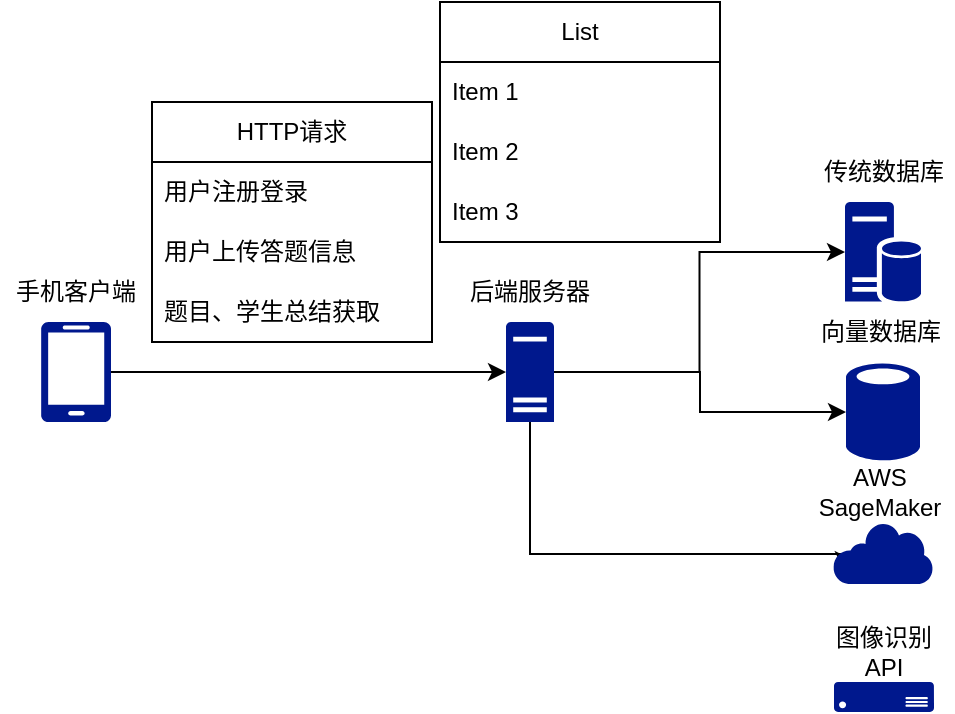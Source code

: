 <mxfile version="21.7.2" type="github">
  <diagram name="第 1 页" id="Q6WJvl4ahNPjO96IyAwh">
    <mxGraphModel dx="1562" dy="854" grid="1" gridSize="10" guides="1" tooltips="1" connect="1" arrows="1" fold="1" page="1" pageScale="1" pageWidth="827" pageHeight="1169" math="0" shadow="0">
      <root>
        <mxCell id="0" />
        <mxCell id="1" parent="0" />
        <mxCell id="kGa6kW-DvR6jlH-76jpg-5" value="手机客户端" style="text;html=1;strokeColor=none;fillColor=none;align=center;verticalAlign=middle;whiteSpace=wrap;rounded=0;" vertex="1" parent="1">
          <mxGeometry x="60" y="250" width="76" height="30" as="geometry" />
        </mxCell>
        <mxCell id="kGa6kW-DvR6jlH-76jpg-12" style="edgeStyle=orthogonalEdgeStyle;rounded=0;orthogonalLoop=1;jettySize=auto;html=1;entryX=0;entryY=0.5;entryDx=0;entryDy=0;entryPerimeter=0;" edge="1" parent="1" source="kGa6kW-DvR6jlH-76jpg-6" target="kGa6kW-DvR6jlH-76jpg-8">
          <mxGeometry relative="1" as="geometry" />
        </mxCell>
        <mxCell id="kGa6kW-DvR6jlH-76jpg-14" style="edgeStyle=orthogonalEdgeStyle;rounded=0;orthogonalLoop=1;jettySize=auto;html=1;entryX=0;entryY=0.5;entryDx=0;entryDy=0;entryPerimeter=0;" edge="1" parent="1" source="kGa6kW-DvR6jlH-76jpg-6" target="kGa6kW-DvR6jlH-76jpg-9">
          <mxGeometry relative="1" as="geometry" />
        </mxCell>
        <mxCell id="kGa6kW-DvR6jlH-76jpg-15" style="edgeStyle=orthogonalEdgeStyle;rounded=0;orthogonalLoop=1;jettySize=auto;html=1;entryX=0.106;entryY=0.761;entryDx=0;entryDy=0;entryPerimeter=0;" edge="1" parent="1" source="kGa6kW-DvR6jlH-76jpg-6" target="kGa6kW-DvR6jlH-76jpg-10">
          <mxGeometry relative="1" as="geometry">
            <Array as="points">
              <mxPoint x="325" y="396" />
              <mxPoint x="482" y="396" />
            </Array>
          </mxGeometry>
        </mxCell>
        <mxCell id="kGa6kW-DvR6jlH-76jpg-6" value="" style="sketch=0;aspect=fixed;pointerEvents=1;shadow=0;dashed=0;html=1;strokeColor=none;labelPosition=center;verticalLabelPosition=bottom;verticalAlign=top;align=center;fillColor=#00188D;shape=mxgraph.mscae.enterprise.server_generic" vertex="1" parent="1">
          <mxGeometry x="313" y="280" width="24" height="50" as="geometry" />
        </mxCell>
        <mxCell id="kGa6kW-DvR6jlH-76jpg-11" style="edgeStyle=orthogonalEdgeStyle;rounded=0;orthogonalLoop=1;jettySize=auto;html=1;entryX=0;entryY=0.5;entryDx=0;entryDy=0;entryPerimeter=0;" edge="1" parent="1" source="kGa6kW-DvR6jlH-76jpg-7" target="kGa6kW-DvR6jlH-76jpg-6">
          <mxGeometry relative="1" as="geometry" />
        </mxCell>
        <mxCell id="kGa6kW-DvR6jlH-76jpg-7" value="" style="sketch=0;aspect=fixed;pointerEvents=1;shadow=0;dashed=0;html=1;strokeColor=none;labelPosition=center;verticalLabelPosition=bottom;verticalAlign=top;align=center;fillColor=#00188D;shape=mxgraph.azure.mobile" vertex="1" parent="1">
          <mxGeometry x="80.5" y="280" width="35" height="50" as="geometry" />
        </mxCell>
        <mxCell id="kGa6kW-DvR6jlH-76jpg-8" value="" style="sketch=0;aspect=fixed;pointerEvents=1;shadow=0;dashed=0;html=1;strokeColor=none;labelPosition=center;verticalLabelPosition=bottom;verticalAlign=top;align=center;fillColor=#00188D;shape=mxgraph.mscae.enterprise.database_server" vertex="1" parent="1">
          <mxGeometry x="482.5" y="220" width="38" height="50" as="geometry" />
        </mxCell>
        <mxCell id="kGa6kW-DvR6jlH-76jpg-9" value="" style="sketch=0;aspect=fixed;pointerEvents=1;shadow=0;dashed=0;html=1;strokeColor=none;labelPosition=center;verticalLabelPosition=bottom;verticalAlign=top;align=center;fillColor=#00188D;shape=mxgraph.mscae.enterprise.database_generic" vertex="1" parent="1">
          <mxGeometry x="483" y="300" width="37" height="50" as="geometry" />
        </mxCell>
        <mxCell id="kGa6kW-DvR6jlH-76jpg-10" value="" style="sketch=0;aspect=fixed;pointerEvents=1;shadow=0;dashed=0;html=1;strokeColor=none;labelPosition=center;verticalLabelPosition=bottom;verticalAlign=top;align=center;fillColor=#00188D;shape=mxgraph.mscae.enterprise.internet" vertex="1" parent="1">
          <mxGeometry x="476.5" y="380" width="50" height="31" as="geometry" />
        </mxCell>
        <mxCell id="kGa6kW-DvR6jlH-76jpg-16" value="后端服务器" style="text;html=1;strokeColor=none;fillColor=none;align=center;verticalAlign=middle;whiteSpace=wrap;rounded=0;" vertex="1" parent="1">
          <mxGeometry x="291" y="250" width="68" height="30" as="geometry" />
        </mxCell>
        <mxCell id="kGa6kW-DvR6jlH-76jpg-17" value="传统数据库" style="text;html=1;strokeColor=none;fillColor=none;align=center;verticalAlign=middle;whiteSpace=wrap;rounded=0;" vertex="1" parent="1">
          <mxGeometry x="466.5" y="190" width="70" height="30" as="geometry" />
        </mxCell>
        <mxCell id="kGa6kW-DvR6jlH-76jpg-18" value="向量数据库" style="text;html=1;strokeColor=none;fillColor=none;align=center;verticalAlign=middle;whiteSpace=wrap;rounded=0;" vertex="1" parent="1">
          <mxGeometry x="466.5" y="270" width="66.5" height="30" as="geometry" />
        </mxCell>
        <mxCell id="kGa6kW-DvR6jlH-76jpg-19" value="AWS SageMaker" style="text;html=1;strokeColor=none;fillColor=none;align=center;verticalAlign=middle;whiteSpace=wrap;rounded=0;" vertex="1" parent="1">
          <mxGeometry x="469.75" y="350" width="60" height="30" as="geometry" />
        </mxCell>
        <mxCell id="kGa6kW-DvR6jlH-76jpg-21" value="HTTP请求" style="swimlane;fontStyle=0;childLayout=stackLayout;horizontal=1;startSize=30;horizontalStack=0;resizeParent=1;resizeParentMax=0;resizeLast=0;collapsible=1;marginBottom=0;whiteSpace=wrap;html=1;" vertex="1" parent="1">
          <mxGeometry x="136" y="170" width="140" height="120" as="geometry" />
        </mxCell>
        <mxCell id="kGa6kW-DvR6jlH-76jpg-22" value="用户注册登录" style="text;strokeColor=none;fillColor=none;align=left;verticalAlign=middle;spacingLeft=4;spacingRight=4;overflow=hidden;points=[[0,0.5],[1,0.5]];portConstraint=eastwest;rotatable=0;whiteSpace=wrap;html=1;" vertex="1" parent="kGa6kW-DvR6jlH-76jpg-21">
          <mxGeometry y="30" width="140" height="30" as="geometry" />
        </mxCell>
        <mxCell id="kGa6kW-DvR6jlH-76jpg-23" value="用户上传答题信息" style="text;strokeColor=none;fillColor=none;align=left;verticalAlign=middle;spacingLeft=4;spacingRight=4;overflow=hidden;points=[[0,0.5],[1,0.5]];portConstraint=eastwest;rotatable=0;whiteSpace=wrap;html=1;" vertex="1" parent="kGa6kW-DvR6jlH-76jpg-21">
          <mxGeometry y="60" width="140" height="30" as="geometry" />
        </mxCell>
        <mxCell id="kGa6kW-DvR6jlH-76jpg-24" value="题目、学生总结获取" style="text;strokeColor=none;fillColor=none;align=left;verticalAlign=middle;spacingLeft=4;spacingRight=4;overflow=hidden;points=[[0,0.5],[1,0.5]];portConstraint=eastwest;rotatable=0;whiteSpace=wrap;html=1;" vertex="1" parent="kGa6kW-DvR6jlH-76jpg-21">
          <mxGeometry y="90" width="140" height="30" as="geometry" />
        </mxCell>
        <mxCell id="kGa6kW-DvR6jlH-76jpg-25" value="List" style="swimlane;fontStyle=0;childLayout=stackLayout;horizontal=1;startSize=30;horizontalStack=0;resizeParent=1;resizeParentMax=0;resizeLast=0;collapsible=1;marginBottom=0;whiteSpace=wrap;html=1;" vertex="1" parent="1">
          <mxGeometry x="280" y="120" width="140" height="120" as="geometry" />
        </mxCell>
        <mxCell id="kGa6kW-DvR6jlH-76jpg-26" value="Item 1" style="text;strokeColor=none;fillColor=none;align=left;verticalAlign=middle;spacingLeft=4;spacingRight=4;overflow=hidden;points=[[0,0.5],[1,0.5]];portConstraint=eastwest;rotatable=0;whiteSpace=wrap;html=1;" vertex="1" parent="kGa6kW-DvR6jlH-76jpg-25">
          <mxGeometry y="30" width="140" height="30" as="geometry" />
        </mxCell>
        <mxCell id="kGa6kW-DvR6jlH-76jpg-27" value="Item 2" style="text;strokeColor=none;fillColor=none;align=left;verticalAlign=middle;spacingLeft=4;spacingRight=4;overflow=hidden;points=[[0,0.5],[1,0.5]];portConstraint=eastwest;rotatable=0;whiteSpace=wrap;html=1;" vertex="1" parent="kGa6kW-DvR6jlH-76jpg-25">
          <mxGeometry y="60" width="140" height="30" as="geometry" />
        </mxCell>
        <mxCell id="kGa6kW-DvR6jlH-76jpg-28" value="Item 3" style="text;strokeColor=none;fillColor=none;align=left;verticalAlign=middle;spacingLeft=4;spacingRight=4;overflow=hidden;points=[[0,0.5],[1,0.5]];portConstraint=eastwest;rotatable=0;whiteSpace=wrap;html=1;" vertex="1" parent="kGa6kW-DvR6jlH-76jpg-25">
          <mxGeometry y="90" width="140" height="30" as="geometry" />
        </mxCell>
        <mxCell id="kGa6kW-DvR6jlH-76jpg-29" value="" style="sketch=0;aspect=fixed;pointerEvents=1;shadow=0;dashed=0;html=1;strokeColor=none;labelPosition=center;verticalLabelPosition=bottom;verticalAlign=top;align=center;fillColor=#00188D;shape=mxgraph.azure.server" vertex="1" parent="1">
          <mxGeometry x="477" y="460" width="50" height="15" as="geometry" />
        </mxCell>
        <mxCell id="kGa6kW-DvR6jlH-76jpg-30" value="图像识别API" style="text;html=1;strokeColor=none;fillColor=none;align=center;verticalAlign=middle;whiteSpace=wrap;rounded=0;" vertex="1" parent="1">
          <mxGeometry x="471.5" y="430" width="60" height="30" as="geometry" />
        </mxCell>
      </root>
    </mxGraphModel>
  </diagram>
</mxfile>
